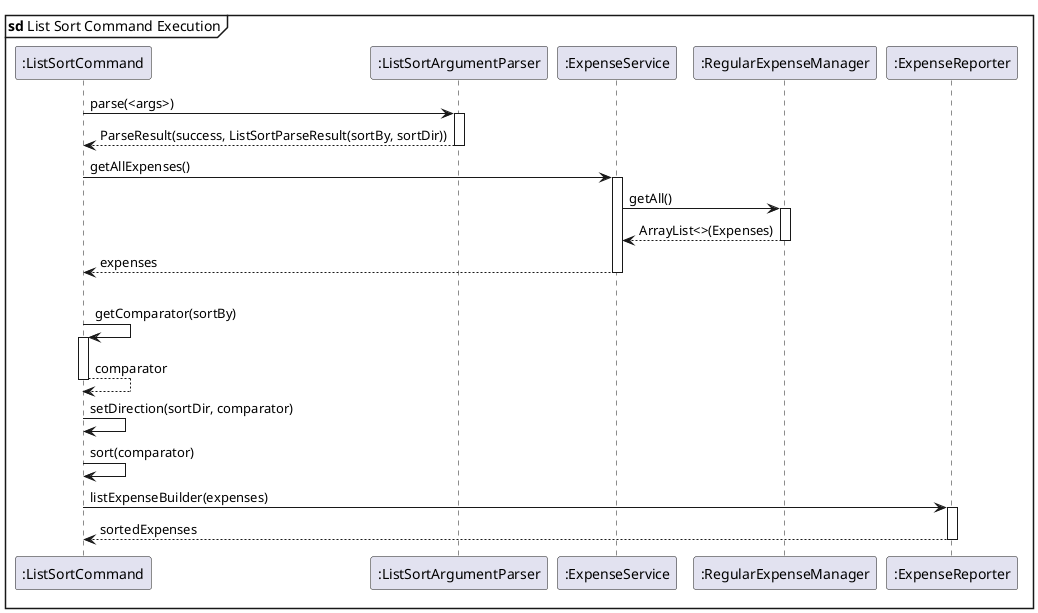 @startuml list-sort
skinparam sequenceReferenceBackgroundColor #white

mainframe **sd** List Sort Command Execution

participant ":ListSortCommand" as SC
participant ":ListSortArgumentParser" as Parser

SC -> Parser : parse(<args>)
activate Parser

Parser --> SC : ParseResult(success, ListSortParseResult(sortBy, sortDir))
deactivate Parser

participant ":ExpenseService" as ES
participant ":RegularExpenseManager" as REM
SC -> ES: getAllExpenses()
activate ES

ES -> REM: getAll()
activate REM

REM --> ES: ArrayList<>(Expenses)
deactivate REM

ES --> SC: expenses
deactivate ES

|||

SC -> SC: getComparator(sortBy)
activate SC
SC --> SC: comparator
deactivate SC

SC -> SC: setDirection(sortDir, comparator)

SC -> SC: sort(comparator)

participant ":ExpenseReporter" as ER

SC -> ER: listExpenseBuilder(expenses)
activate ER
ER --> SC: sortedExpenses
deactivate ER

@enduml